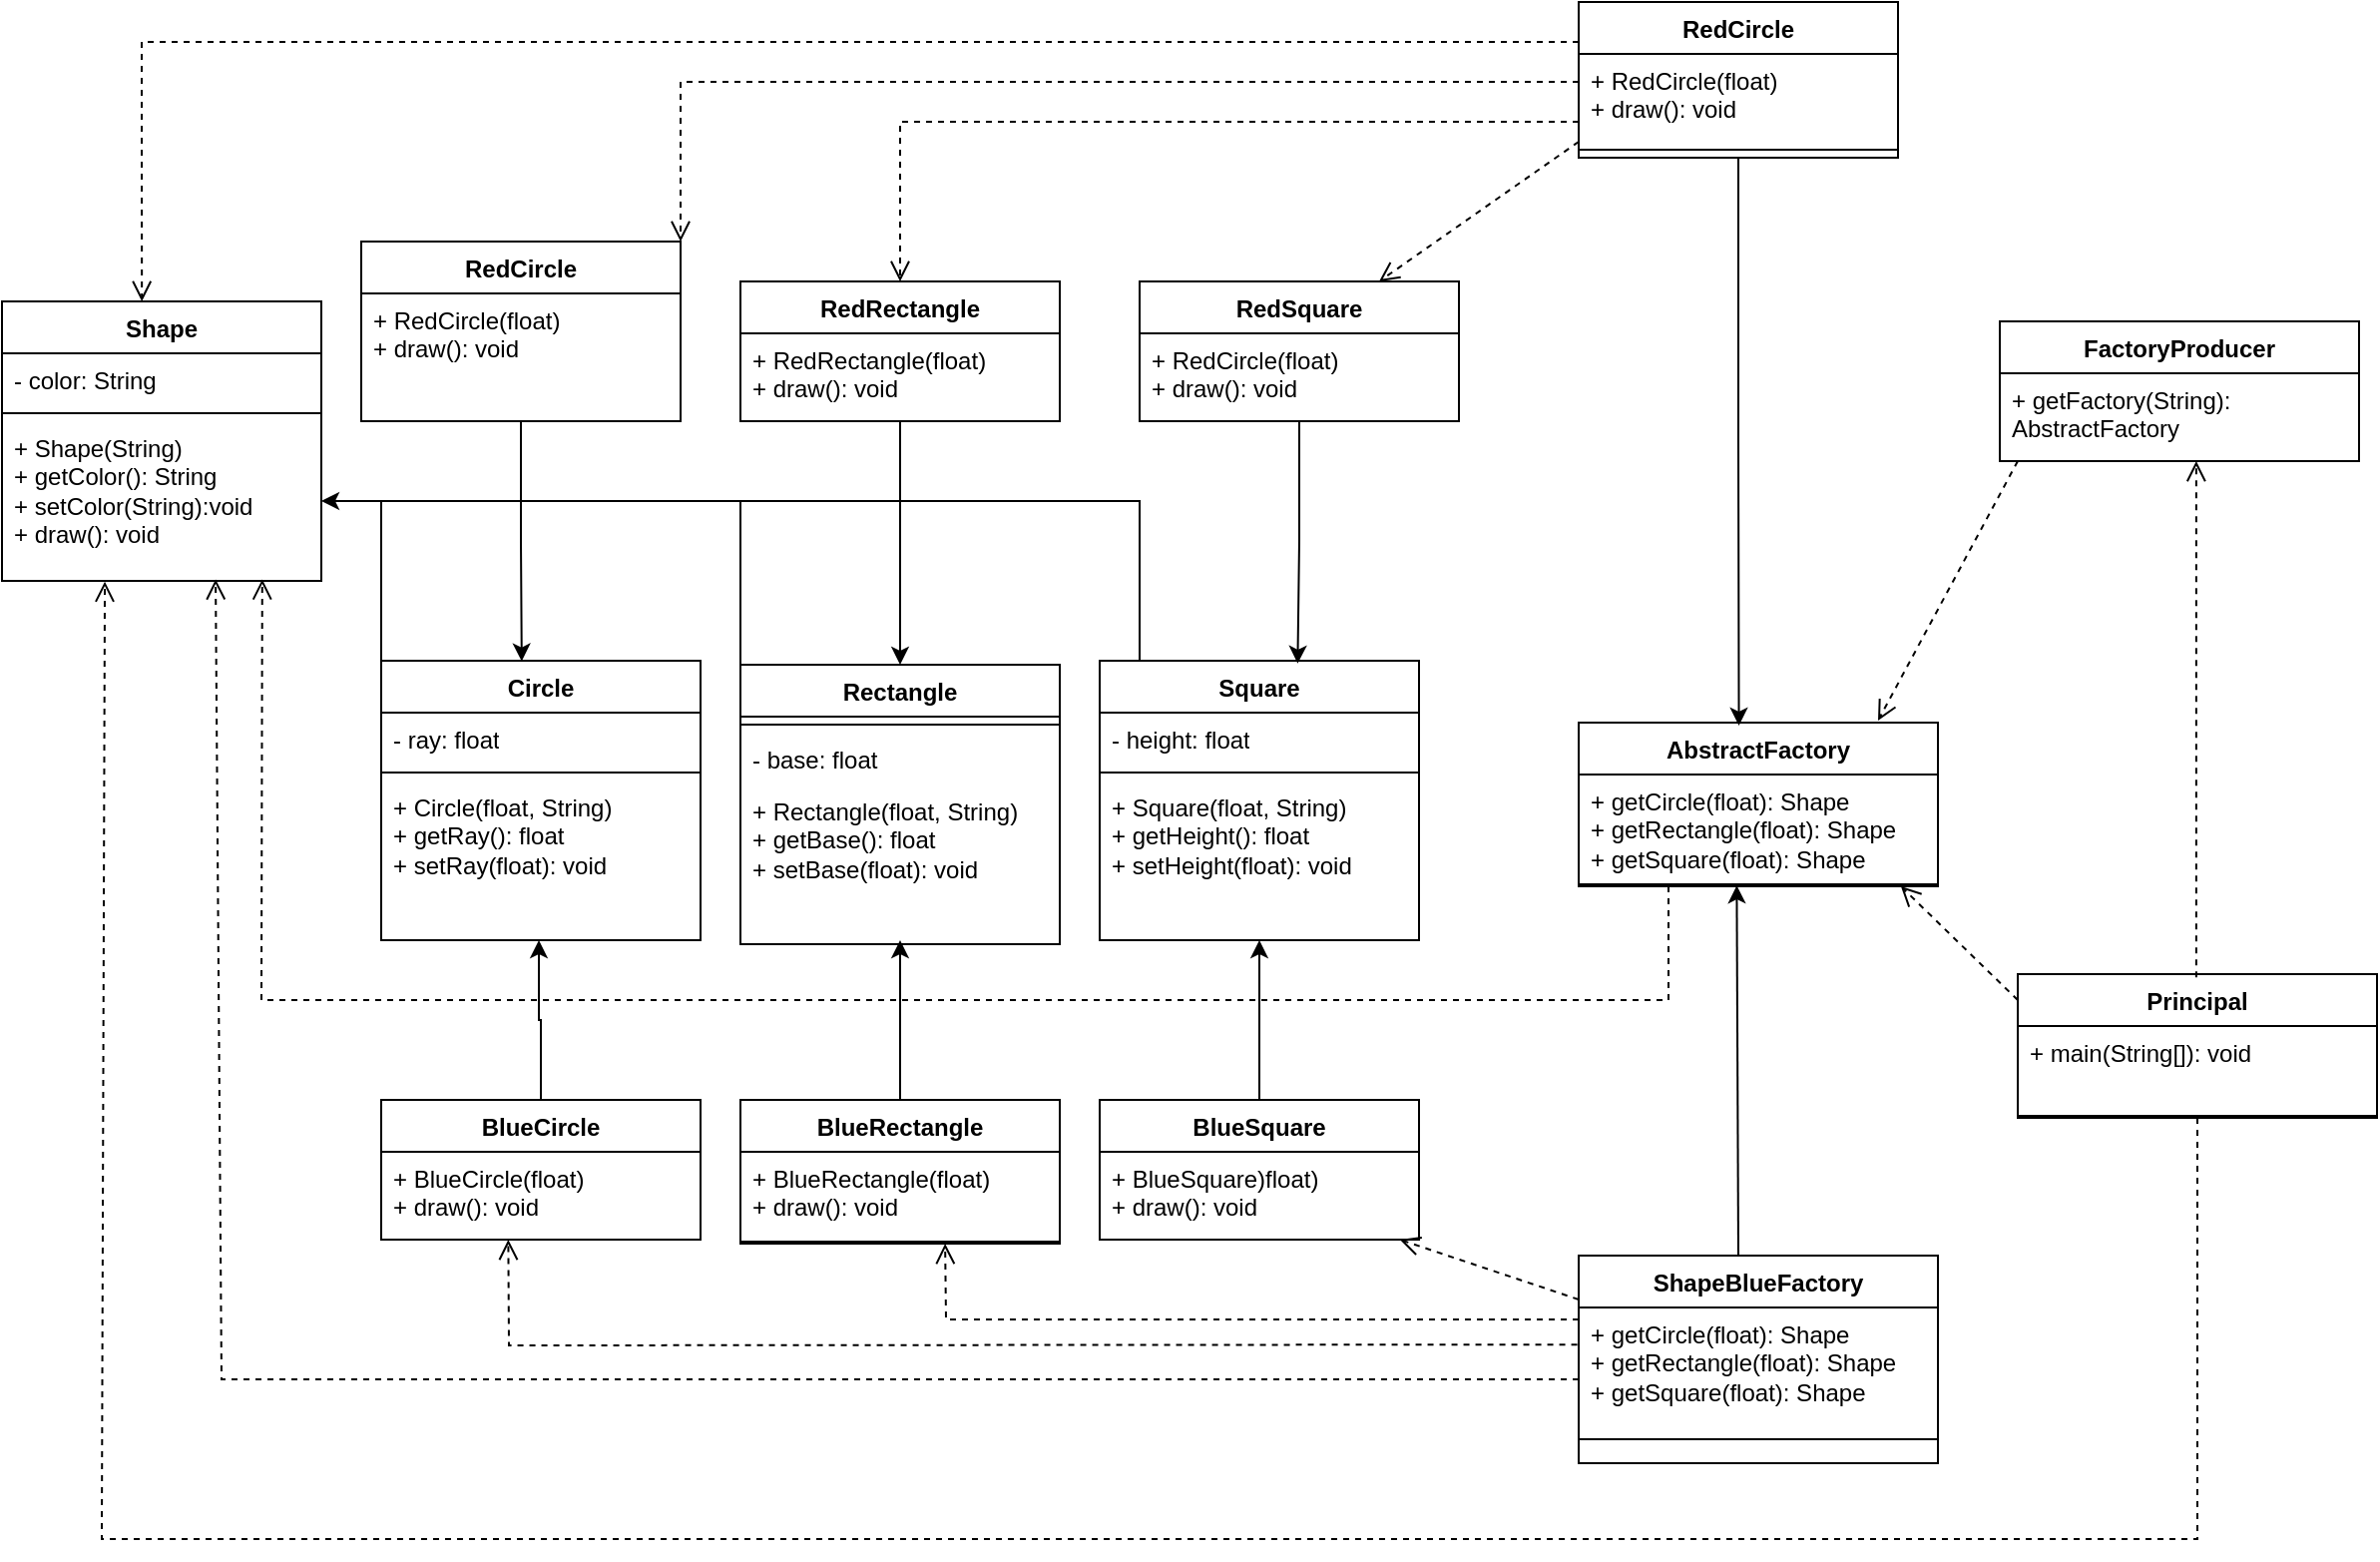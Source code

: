 <mxfile version="22.1.0" type="device">
  <diagram name="Página-1" id="DkVvcYBIbT2P-QnvVwDT">
    <mxGraphModel dx="1434" dy="759" grid="1" gridSize="10" guides="1" tooltips="1" connect="1" arrows="1" fold="1" page="1" pageScale="1" pageWidth="827" pageHeight="1169" math="0" shadow="0">
      <root>
        <mxCell id="0" />
        <mxCell id="1" parent="0" />
        <mxCell id="80fUx_5_ATNKXqXZNWFb-98" value="Shape" style="swimlane;fontStyle=1;align=center;verticalAlign=top;childLayout=stackLayout;horizontal=1;startSize=26;horizontalStack=0;resizeParent=1;resizeParentMax=0;resizeLast=0;collapsible=1;marginBottom=0;whiteSpace=wrap;html=1;" vertex="1" parent="1">
          <mxGeometry x="60" y="170" width="160" height="140" as="geometry" />
        </mxCell>
        <mxCell id="80fUx_5_ATNKXqXZNWFb-99" value="- color: String" style="text;strokeColor=none;fillColor=none;align=left;verticalAlign=top;spacingLeft=4;spacingRight=4;overflow=hidden;rotatable=0;points=[[0,0.5],[1,0.5]];portConstraint=eastwest;whiteSpace=wrap;html=1;" vertex="1" parent="80fUx_5_ATNKXqXZNWFb-98">
          <mxGeometry y="26" width="160" height="26" as="geometry" />
        </mxCell>
        <mxCell id="80fUx_5_ATNKXqXZNWFb-100" value="" style="line;strokeWidth=1;fillColor=none;align=left;verticalAlign=middle;spacingTop=-1;spacingLeft=3;spacingRight=3;rotatable=0;labelPosition=right;points=[];portConstraint=eastwest;strokeColor=inherit;" vertex="1" parent="80fUx_5_ATNKXqXZNWFb-98">
          <mxGeometry y="52" width="160" height="8" as="geometry" />
        </mxCell>
        <mxCell id="80fUx_5_ATNKXqXZNWFb-101" value="+ Shape(String)&lt;br&gt;+ getColor(): String&lt;br&gt;+ setColor(String):void&lt;br&gt;+ draw(): void" style="text;strokeColor=none;fillColor=none;align=left;verticalAlign=top;spacingLeft=4;spacingRight=4;overflow=hidden;rotatable=0;points=[[0,0.5],[1,0.5]];portConstraint=eastwest;whiteSpace=wrap;html=1;" vertex="1" parent="80fUx_5_ATNKXqXZNWFb-98">
          <mxGeometry y="60" width="160" height="80" as="geometry" />
        </mxCell>
        <mxCell id="80fUx_5_ATNKXqXZNWFb-102" value="Circle" style="swimlane;fontStyle=1;align=center;verticalAlign=top;childLayout=stackLayout;horizontal=1;startSize=26;horizontalStack=0;resizeParent=1;resizeParentMax=0;resizeLast=0;collapsible=1;marginBottom=0;whiteSpace=wrap;html=1;" vertex="1" parent="1">
          <mxGeometry x="250" y="350" width="160" height="140" as="geometry" />
        </mxCell>
        <mxCell id="80fUx_5_ATNKXqXZNWFb-103" value="- ray: float" style="text;strokeColor=none;fillColor=none;align=left;verticalAlign=top;spacingLeft=4;spacingRight=4;overflow=hidden;rotatable=0;points=[[0,0.5],[1,0.5]];portConstraint=eastwest;whiteSpace=wrap;html=1;" vertex="1" parent="80fUx_5_ATNKXqXZNWFb-102">
          <mxGeometry y="26" width="160" height="26" as="geometry" />
        </mxCell>
        <mxCell id="80fUx_5_ATNKXqXZNWFb-104" value="" style="line;strokeWidth=1;fillColor=none;align=left;verticalAlign=middle;spacingTop=-1;spacingLeft=3;spacingRight=3;rotatable=0;labelPosition=right;points=[];portConstraint=eastwest;strokeColor=inherit;" vertex="1" parent="80fUx_5_ATNKXqXZNWFb-102">
          <mxGeometry y="52" width="160" height="8" as="geometry" />
        </mxCell>
        <mxCell id="80fUx_5_ATNKXqXZNWFb-105" value="+ Circle(float, String)&lt;br&gt;+ getRay(): float&lt;br&gt;+ setRay(float): void" style="text;strokeColor=none;fillColor=none;align=left;verticalAlign=top;spacingLeft=4;spacingRight=4;overflow=hidden;rotatable=0;points=[[0,0.5],[1,0.5]];portConstraint=eastwest;whiteSpace=wrap;html=1;" vertex="1" parent="80fUx_5_ATNKXqXZNWFb-102">
          <mxGeometry y="60" width="160" height="80" as="geometry" />
        </mxCell>
        <mxCell id="80fUx_5_ATNKXqXZNWFb-106" value="Rectangle" style="swimlane;fontStyle=1;align=center;verticalAlign=top;childLayout=stackLayout;horizontal=1;startSize=26;horizontalStack=0;resizeParent=1;resizeParentMax=0;resizeLast=0;collapsible=1;marginBottom=0;whiteSpace=wrap;html=1;" vertex="1" parent="1">
          <mxGeometry x="430" y="352" width="160" height="140" as="geometry" />
        </mxCell>
        <mxCell id="80fUx_5_ATNKXqXZNWFb-108" value="" style="line;strokeWidth=1;fillColor=none;align=left;verticalAlign=middle;spacingTop=-1;spacingLeft=3;spacingRight=3;rotatable=0;labelPosition=right;points=[];portConstraint=eastwest;strokeColor=inherit;" vertex="1" parent="80fUx_5_ATNKXqXZNWFb-106">
          <mxGeometry y="26" width="160" height="8" as="geometry" />
        </mxCell>
        <mxCell id="80fUx_5_ATNKXqXZNWFb-107" value="- base: float" style="text;strokeColor=none;fillColor=none;align=left;verticalAlign=top;spacingLeft=4;spacingRight=4;overflow=hidden;rotatable=0;points=[[0,0.5],[1,0.5]];portConstraint=eastwest;whiteSpace=wrap;html=1;" vertex="1" parent="80fUx_5_ATNKXqXZNWFb-106">
          <mxGeometry y="34" width="160" height="26" as="geometry" />
        </mxCell>
        <mxCell id="80fUx_5_ATNKXqXZNWFb-109" value="+ Rectangle(float, String)&lt;br&gt;+ getBase(): float&lt;br&gt;+ setBase(float): void" style="text;strokeColor=none;fillColor=none;align=left;verticalAlign=top;spacingLeft=4;spacingRight=4;overflow=hidden;rotatable=0;points=[[0,0.5],[1,0.5]];portConstraint=eastwest;whiteSpace=wrap;html=1;" vertex="1" parent="80fUx_5_ATNKXqXZNWFb-106">
          <mxGeometry y="60" width="160" height="80" as="geometry" />
        </mxCell>
        <mxCell id="80fUx_5_ATNKXqXZNWFb-110" value="Square" style="swimlane;fontStyle=1;align=center;verticalAlign=top;childLayout=stackLayout;horizontal=1;startSize=26;horizontalStack=0;resizeParent=1;resizeParentMax=0;resizeLast=0;collapsible=1;marginBottom=0;whiteSpace=wrap;html=1;" vertex="1" parent="1">
          <mxGeometry x="610" y="350" width="160" height="140" as="geometry" />
        </mxCell>
        <mxCell id="80fUx_5_ATNKXqXZNWFb-111" value="- height: float" style="text;strokeColor=none;fillColor=none;align=left;verticalAlign=top;spacingLeft=4;spacingRight=4;overflow=hidden;rotatable=0;points=[[0,0.5],[1,0.5]];portConstraint=eastwest;whiteSpace=wrap;html=1;" vertex="1" parent="80fUx_5_ATNKXqXZNWFb-110">
          <mxGeometry y="26" width="160" height="26" as="geometry" />
        </mxCell>
        <mxCell id="80fUx_5_ATNKXqXZNWFb-112" value="" style="line;strokeWidth=1;fillColor=none;align=left;verticalAlign=middle;spacingTop=-1;spacingLeft=3;spacingRight=3;rotatable=0;labelPosition=right;points=[];portConstraint=eastwest;strokeColor=inherit;" vertex="1" parent="80fUx_5_ATNKXqXZNWFb-110">
          <mxGeometry y="52" width="160" height="8" as="geometry" />
        </mxCell>
        <mxCell id="80fUx_5_ATNKXqXZNWFb-113" value="+ Square(float, String)&lt;br&gt;+ getHeight(): float&lt;br&gt;+ setHeight(float): void" style="text;strokeColor=none;fillColor=none;align=left;verticalAlign=top;spacingLeft=4;spacingRight=4;overflow=hidden;rotatable=0;points=[[0,0.5],[1,0.5]];portConstraint=eastwest;whiteSpace=wrap;html=1;" vertex="1" parent="80fUx_5_ATNKXqXZNWFb-110">
          <mxGeometry y="60" width="160" height="80" as="geometry" />
        </mxCell>
        <mxCell id="80fUx_5_ATNKXqXZNWFb-123" value="RedCircle" style="swimlane;fontStyle=1;align=center;verticalAlign=top;childLayout=stackLayout;horizontal=1;startSize=26;horizontalStack=0;resizeParent=1;resizeParentMax=0;resizeLast=0;collapsible=1;marginBottom=0;whiteSpace=wrap;html=1;" vertex="1" parent="1">
          <mxGeometry x="240" y="140" width="160" height="90" as="geometry" />
        </mxCell>
        <mxCell id="80fUx_5_ATNKXqXZNWFb-124" value="+ RedCircle(float)&lt;br&gt;+ draw(): void" style="text;strokeColor=none;fillColor=none;align=left;verticalAlign=top;spacingLeft=4;spacingRight=4;overflow=hidden;rotatable=0;points=[[0,0.5],[1,0.5]];portConstraint=eastwest;whiteSpace=wrap;html=1;" vertex="1" parent="80fUx_5_ATNKXqXZNWFb-123">
          <mxGeometry y="26" width="160" height="64" as="geometry" />
        </mxCell>
        <mxCell id="80fUx_5_ATNKXqXZNWFb-125" value="" style="line;strokeWidth=1;fillColor=none;align=left;verticalAlign=middle;spacingTop=-1;spacingLeft=3;spacingRight=3;rotatable=0;labelPosition=right;points=[];portConstraint=eastwest;strokeColor=inherit;" vertex="1" parent="80fUx_5_ATNKXqXZNWFb-123">
          <mxGeometry y="90" width="160" as="geometry" />
        </mxCell>
        <mxCell id="80fUx_5_ATNKXqXZNWFb-178" style="edgeStyle=orthogonalEdgeStyle;rounded=0;orthogonalLoop=1;jettySize=auto;html=1;entryX=0.5;entryY=0;entryDx=0;entryDy=0;" edge="1" parent="1" source="80fUx_5_ATNKXqXZNWFb-127" target="80fUx_5_ATNKXqXZNWFb-106">
          <mxGeometry relative="1" as="geometry" />
        </mxCell>
        <mxCell id="80fUx_5_ATNKXqXZNWFb-127" value="RedRectangle" style="swimlane;fontStyle=1;align=center;verticalAlign=top;childLayout=stackLayout;horizontal=1;startSize=26;horizontalStack=0;resizeParent=1;resizeParentMax=0;resizeLast=0;collapsible=1;marginBottom=0;whiteSpace=wrap;html=1;" vertex="1" parent="1">
          <mxGeometry x="430" y="160" width="160" height="70" as="geometry" />
        </mxCell>
        <mxCell id="80fUx_5_ATNKXqXZNWFb-128" value="+ RedRectangle(float)&lt;br&gt;+ draw(): void" style="text;strokeColor=none;fillColor=none;align=left;verticalAlign=top;spacingLeft=4;spacingRight=4;overflow=hidden;rotatable=0;points=[[0,0.5],[1,0.5]];portConstraint=eastwest;whiteSpace=wrap;html=1;" vertex="1" parent="80fUx_5_ATNKXqXZNWFb-127">
          <mxGeometry y="26" width="160" height="44" as="geometry" />
        </mxCell>
        <mxCell id="80fUx_5_ATNKXqXZNWFb-129" value="" style="line;strokeWidth=1;fillColor=none;align=left;verticalAlign=middle;spacingTop=-1;spacingLeft=3;spacingRight=3;rotatable=0;labelPosition=right;points=[];portConstraint=eastwest;strokeColor=inherit;" vertex="1" parent="80fUx_5_ATNKXqXZNWFb-127">
          <mxGeometry y="70" width="160" as="geometry" />
        </mxCell>
        <mxCell id="80fUx_5_ATNKXqXZNWFb-130" value="RedSquare" style="swimlane;fontStyle=1;align=center;verticalAlign=top;childLayout=stackLayout;horizontal=1;startSize=26;horizontalStack=0;resizeParent=1;resizeParentMax=0;resizeLast=0;collapsible=1;marginBottom=0;whiteSpace=wrap;html=1;" vertex="1" parent="1">
          <mxGeometry x="630" y="160" width="160" height="70" as="geometry" />
        </mxCell>
        <mxCell id="80fUx_5_ATNKXqXZNWFb-131" value="+ RedCircle(float)&lt;br&gt;+ draw(): void" style="text;strokeColor=none;fillColor=none;align=left;verticalAlign=top;spacingLeft=4;spacingRight=4;overflow=hidden;rotatable=0;points=[[0,0.5],[1,0.5]];portConstraint=eastwest;whiteSpace=wrap;html=1;" vertex="1" parent="80fUx_5_ATNKXqXZNWFb-130">
          <mxGeometry y="26" width="160" height="44" as="geometry" />
        </mxCell>
        <mxCell id="80fUx_5_ATNKXqXZNWFb-132" value="" style="line;strokeWidth=1;fillColor=none;align=left;verticalAlign=middle;spacingTop=-1;spacingLeft=3;spacingRight=3;rotatable=0;labelPosition=right;points=[];portConstraint=eastwest;strokeColor=inherit;" vertex="1" parent="80fUx_5_ATNKXqXZNWFb-130">
          <mxGeometry y="70" width="160" as="geometry" />
        </mxCell>
        <mxCell id="80fUx_5_ATNKXqXZNWFb-133" value="BlueCircle" style="swimlane;fontStyle=1;align=center;verticalAlign=top;childLayout=stackLayout;horizontal=1;startSize=26;horizontalStack=0;resizeParent=1;resizeParentMax=0;resizeLast=0;collapsible=1;marginBottom=0;whiteSpace=wrap;html=1;" vertex="1" parent="1">
          <mxGeometry x="250" y="570" width="160" height="70" as="geometry" />
        </mxCell>
        <mxCell id="80fUx_5_ATNKXqXZNWFb-134" value="+ BlueCircle(float)&lt;br&gt;+ draw(): void" style="text;strokeColor=none;fillColor=none;align=left;verticalAlign=top;spacingLeft=4;spacingRight=4;overflow=hidden;rotatable=0;points=[[0,0.5],[1,0.5]];portConstraint=eastwest;whiteSpace=wrap;html=1;" vertex="1" parent="80fUx_5_ATNKXqXZNWFb-133">
          <mxGeometry y="26" width="160" height="44" as="geometry" />
        </mxCell>
        <mxCell id="80fUx_5_ATNKXqXZNWFb-135" value="" style="line;strokeWidth=1;fillColor=none;align=left;verticalAlign=middle;spacingTop=-1;spacingLeft=3;spacingRight=3;rotatable=0;labelPosition=right;points=[];portConstraint=eastwest;strokeColor=inherit;" vertex="1" parent="80fUx_5_ATNKXqXZNWFb-133">
          <mxGeometry y="70" width="160" as="geometry" />
        </mxCell>
        <mxCell id="80fUx_5_ATNKXqXZNWFb-136" value="BlueRectangle" style="swimlane;fontStyle=1;align=center;verticalAlign=top;childLayout=stackLayout;horizontal=1;startSize=26;horizontalStack=0;resizeParent=1;resizeParentMax=0;resizeLast=0;collapsible=1;marginBottom=0;whiteSpace=wrap;html=1;" vertex="1" parent="1">
          <mxGeometry x="430" y="570" width="160" height="72" as="geometry" />
        </mxCell>
        <mxCell id="80fUx_5_ATNKXqXZNWFb-137" value="+ BlueRectangle(float)&lt;br&gt;+ draw(): void" style="text;strokeColor=none;fillColor=none;align=left;verticalAlign=top;spacingLeft=4;spacingRight=4;overflow=hidden;rotatable=0;points=[[0,0.5],[1,0.5]];portConstraint=eastwest;whiteSpace=wrap;html=1;" vertex="1" parent="80fUx_5_ATNKXqXZNWFb-136">
          <mxGeometry y="26" width="160" height="44" as="geometry" />
        </mxCell>
        <mxCell id="80fUx_5_ATNKXqXZNWFb-138" value="" style="line;strokeWidth=1;fillColor=none;align=left;verticalAlign=middle;spacingTop=-1;spacingLeft=3;spacingRight=3;rotatable=0;labelPosition=right;points=[];portConstraint=eastwest;strokeColor=inherit;" vertex="1" parent="80fUx_5_ATNKXqXZNWFb-136">
          <mxGeometry y="70" width="160" height="2" as="geometry" />
        </mxCell>
        <mxCell id="80fUx_5_ATNKXqXZNWFb-139" value="BlueSquare" style="swimlane;fontStyle=1;align=center;verticalAlign=top;childLayout=stackLayout;horizontal=1;startSize=26;horizontalStack=0;resizeParent=1;resizeParentMax=0;resizeLast=0;collapsible=1;marginBottom=0;whiteSpace=wrap;html=1;" vertex="1" parent="1">
          <mxGeometry x="610" y="570" width="160" height="70" as="geometry" />
        </mxCell>
        <mxCell id="80fUx_5_ATNKXqXZNWFb-140" value="+ BlueSquare)float)&lt;br&gt;+ draw(): void" style="text;strokeColor=none;fillColor=none;align=left;verticalAlign=top;spacingLeft=4;spacingRight=4;overflow=hidden;rotatable=0;points=[[0,0.5],[1,0.5]];portConstraint=eastwest;whiteSpace=wrap;html=1;" vertex="1" parent="80fUx_5_ATNKXqXZNWFb-139">
          <mxGeometry y="26" width="160" height="44" as="geometry" />
        </mxCell>
        <mxCell id="80fUx_5_ATNKXqXZNWFb-141" value="" style="line;strokeWidth=1;fillColor=none;align=left;verticalAlign=middle;spacingTop=-1;spacingLeft=3;spacingRight=3;rotatable=0;labelPosition=right;points=[];portConstraint=eastwest;strokeColor=inherit;" vertex="1" parent="80fUx_5_ATNKXqXZNWFb-139">
          <mxGeometry y="70" width="160" as="geometry" />
        </mxCell>
        <mxCell id="80fUx_5_ATNKXqXZNWFb-142" value="ShapeBlueFactory" style="swimlane;fontStyle=1;align=center;verticalAlign=top;childLayout=stackLayout;horizontal=1;startSize=26;horizontalStack=0;resizeParent=1;resizeParentMax=0;resizeLast=0;collapsible=1;marginBottom=0;whiteSpace=wrap;html=1;" vertex="1" parent="1">
          <mxGeometry x="850" y="648" width="180" height="104" as="geometry" />
        </mxCell>
        <mxCell id="80fUx_5_ATNKXqXZNWFb-143" value="+ getCircle(float): Shape&lt;br&gt;+ getRectangle(float): Shape&lt;br&gt;+ getSquare(float): Shape" style="text;strokeColor=none;fillColor=none;align=left;verticalAlign=top;spacingLeft=4;spacingRight=4;overflow=hidden;rotatable=0;points=[[0,0.5],[1,0.5]];portConstraint=eastwest;whiteSpace=wrap;html=1;" vertex="1" parent="80fUx_5_ATNKXqXZNWFb-142">
          <mxGeometry y="26" width="180" height="54" as="geometry" />
        </mxCell>
        <mxCell id="80fUx_5_ATNKXqXZNWFb-144" value="" style="line;strokeWidth=1;fillColor=none;align=left;verticalAlign=middle;spacingTop=-1;spacingLeft=3;spacingRight=3;rotatable=0;labelPosition=right;points=[];portConstraint=eastwest;strokeColor=inherit;" vertex="1" parent="80fUx_5_ATNKXqXZNWFb-142">
          <mxGeometry y="80" width="180" height="24" as="geometry" />
        </mxCell>
        <mxCell id="80fUx_5_ATNKXqXZNWFb-145" value="RedCircle" style="swimlane;fontStyle=1;align=center;verticalAlign=top;childLayout=stackLayout;horizontal=1;startSize=26;horizontalStack=0;resizeParent=1;resizeParentMax=0;resizeLast=0;collapsible=1;marginBottom=0;whiteSpace=wrap;html=1;" vertex="1" parent="1">
          <mxGeometry x="850" y="20" width="160" height="78" as="geometry" />
        </mxCell>
        <mxCell id="80fUx_5_ATNKXqXZNWFb-146" value="+ RedCircle(float)&lt;br&gt;+ draw(): void" style="text;strokeColor=none;fillColor=none;align=left;verticalAlign=top;spacingLeft=4;spacingRight=4;overflow=hidden;rotatable=0;points=[[0,0.5],[1,0.5]];portConstraint=eastwest;whiteSpace=wrap;html=1;" vertex="1" parent="80fUx_5_ATNKXqXZNWFb-145">
          <mxGeometry y="26" width="160" height="44" as="geometry" />
        </mxCell>
        <mxCell id="80fUx_5_ATNKXqXZNWFb-147" value="" style="line;strokeWidth=1;fillColor=none;align=left;verticalAlign=middle;spacingTop=-1;spacingLeft=3;spacingRight=3;rotatable=0;labelPosition=right;points=[];portConstraint=eastwest;strokeColor=inherit;" vertex="1" parent="80fUx_5_ATNKXqXZNWFb-145">
          <mxGeometry y="70" width="160" height="8" as="geometry" />
        </mxCell>
        <mxCell id="80fUx_5_ATNKXqXZNWFb-148" value="AbstractFactory" style="swimlane;fontStyle=1;align=center;verticalAlign=top;childLayout=stackLayout;horizontal=1;startSize=26;horizontalStack=0;resizeParent=1;resizeParentMax=0;resizeLast=0;collapsible=1;marginBottom=0;whiteSpace=wrap;html=1;" vertex="1" parent="1">
          <mxGeometry x="850" y="381" width="180" height="82" as="geometry" />
        </mxCell>
        <mxCell id="80fUx_5_ATNKXqXZNWFb-149" value="+ getCircle(float): Shape&lt;br&gt;+ getRectangle(float): Shape&lt;br&gt;+ getSquare(float): Shape" style="text;strokeColor=none;fillColor=none;align=left;verticalAlign=top;spacingLeft=4;spacingRight=4;overflow=hidden;rotatable=0;points=[[0,0.5],[1,0.5]];portConstraint=eastwest;whiteSpace=wrap;html=1;" vertex="1" parent="80fUx_5_ATNKXqXZNWFb-148">
          <mxGeometry y="26" width="180" height="54" as="geometry" />
        </mxCell>
        <mxCell id="80fUx_5_ATNKXqXZNWFb-150" value="" style="line;strokeWidth=1;fillColor=none;align=left;verticalAlign=middle;spacingTop=-1;spacingLeft=3;spacingRight=3;rotatable=0;labelPosition=right;points=[];portConstraint=eastwest;strokeColor=inherit;" vertex="1" parent="80fUx_5_ATNKXqXZNWFb-148">
          <mxGeometry y="80" width="180" height="2" as="geometry" />
        </mxCell>
        <mxCell id="80fUx_5_ATNKXqXZNWFb-151" value="FactoryProducer" style="swimlane;fontStyle=1;align=center;verticalAlign=top;childLayout=stackLayout;horizontal=1;startSize=26;horizontalStack=0;resizeParent=1;resizeParentMax=0;resizeLast=0;collapsible=1;marginBottom=0;whiteSpace=wrap;html=1;" vertex="1" parent="1">
          <mxGeometry x="1061" y="180" width="180" height="70" as="geometry" />
        </mxCell>
        <mxCell id="80fUx_5_ATNKXqXZNWFb-152" value="+ getFactory(String): AbstractFactory" style="text;strokeColor=none;fillColor=none;align=left;verticalAlign=top;spacingLeft=4;spacingRight=4;overflow=hidden;rotatable=0;points=[[0,0.5],[1,0.5]];portConstraint=eastwest;whiteSpace=wrap;html=1;" vertex="1" parent="80fUx_5_ATNKXqXZNWFb-151">
          <mxGeometry y="26" width="180" height="44" as="geometry" />
        </mxCell>
        <mxCell id="80fUx_5_ATNKXqXZNWFb-153" value="" style="line;strokeWidth=1;fillColor=none;align=left;verticalAlign=middle;spacingTop=-1;spacingLeft=3;spacingRight=3;rotatable=0;labelPosition=right;points=[];portConstraint=eastwest;strokeColor=inherit;" vertex="1" parent="80fUx_5_ATNKXqXZNWFb-151">
          <mxGeometry y="70" width="180" as="geometry" />
        </mxCell>
        <mxCell id="80fUx_5_ATNKXqXZNWFb-183" value="&lt;br&gt;" style="html=1;verticalAlign=bottom;endArrow=open;dashed=1;endSize=8;curved=0;rounded=0;" edge="1" parent="80fUx_5_ATNKXqXZNWFb-151">
          <mxGeometry relative="1" as="geometry">
            <mxPoint x="9" y="70" as="sourcePoint" />
            <mxPoint x="-61" y="200" as="targetPoint" />
          </mxGeometry>
        </mxCell>
        <mxCell id="80fUx_5_ATNKXqXZNWFb-155" value="Principal" style="swimlane;fontStyle=1;align=center;verticalAlign=top;childLayout=stackLayout;horizontal=1;startSize=26;horizontalStack=0;resizeParent=1;resizeParentMax=0;resizeLast=0;collapsible=1;marginBottom=0;whiteSpace=wrap;html=1;" vertex="1" parent="1">
          <mxGeometry x="1070" y="507" width="180" height="72" as="geometry" />
        </mxCell>
        <mxCell id="80fUx_5_ATNKXqXZNWFb-156" value="+ main(String[]): void" style="text;strokeColor=none;fillColor=none;align=left;verticalAlign=top;spacingLeft=4;spacingRight=4;overflow=hidden;rotatable=0;points=[[0,0.5],[1,0.5]];portConstraint=eastwest;whiteSpace=wrap;html=1;" vertex="1" parent="80fUx_5_ATNKXqXZNWFb-155">
          <mxGeometry y="26" width="180" height="44" as="geometry" />
        </mxCell>
        <mxCell id="80fUx_5_ATNKXqXZNWFb-157" value="" style="line;strokeWidth=1;fillColor=none;align=left;verticalAlign=middle;spacingTop=-1;spacingLeft=3;spacingRight=3;rotatable=0;labelPosition=right;points=[];portConstraint=eastwest;strokeColor=inherit;" vertex="1" parent="80fUx_5_ATNKXqXZNWFb-155">
          <mxGeometry y="70" width="180" height="2" as="geometry" />
        </mxCell>
        <mxCell id="80fUx_5_ATNKXqXZNWFb-158" value="" style="html=1;verticalAlign=bottom;endArrow=open;dashed=1;endSize=8;curved=0;rounded=0;entryX=0.669;entryY=0.99;entryDx=0;entryDy=0;entryPerimeter=0;" edge="1" parent="1" target="80fUx_5_ATNKXqXZNWFb-101">
          <mxGeometry relative="1" as="geometry">
            <mxPoint x="850" y="710" as="sourcePoint" />
            <mxPoint x="200" y="710" as="targetPoint" />
            <Array as="points">
              <mxPoint x="170" y="710" />
            </Array>
          </mxGeometry>
        </mxCell>
        <mxCell id="80fUx_5_ATNKXqXZNWFb-164" value="&lt;br&gt;" style="html=1;verticalAlign=bottom;endArrow=open;dashed=1;endSize=8;curved=0;rounded=0;exitX=0.5;exitY=1;exitDx=0;exitDy=0;entryX=0.322;entryY=1.004;entryDx=0;entryDy=0;entryPerimeter=0;" edge="1" parent="1" source="80fUx_5_ATNKXqXZNWFb-155" target="80fUx_5_ATNKXqXZNWFb-101">
          <mxGeometry relative="1" as="geometry">
            <mxPoint x="1200" y="680" as="sourcePoint" />
            <mxPoint x="1160" y="680" as="targetPoint" />
            <Array as="points">
              <mxPoint x="1160" y="790" />
              <mxPoint x="110" y="790" />
            </Array>
          </mxGeometry>
        </mxCell>
        <mxCell id="80fUx_5_ATNKXqXZNWFb-166" value="&lt;br&gt;" style="html=1;verticalAlign=bottom;endArrow=open;dashed=1;endSize=8;curved=0;rounded=0;entryX=0.641;entryY=1.014;entryDx=0;entryDy=0;entryPerimeter=0;" edge="1" parent="1" target="80fUx_5_ATNKXqXZNWFb-138">
          <mxGeometry relative="1" as="geometry">
            <mxPoint x="850" y="680" as="sourcePoint" />
            <mxPoint x="770" y="680" as="targetPoint" />
            <Array as="points">
              <mxPoint x="533" y="680" />
            </Array>
          </mxGeometry>
        </mxCell>
        <mxCell id="80fUx_5_ATNKXqXZNWFb-167" value="&lt;br&gt;" style="html=1;verticalAlign=bottom;endArrow=open;dashed=1;endSize=8;curved=0;rounded=0;entryX=0.398;entryY=0.875;entryDx=0;entryDy=0;entryPerimeter=0;exitX=-0.004;exitY=0.344;exitDx=0;exitDy=0;exitPerimeter=0;" edge="1" parent="1" source="80fUx_5_ATNKXqXZNWFb-143" target="80fUx_5_ATNKXqXZNWFb-135">
          <mxGeometry x="-0.001" relative="1" as="geometry">
            <mxPoint x="850" y="730" as="sourcePoint" />
            <mxPoint x="770" y="730" as="targetPoint" />
            <Array as="points">
              <mxPoint x="314" y="693" />
            </Array>
            <mxPoint as="offset" />
          </mxGeometry>
        </mxCell>
        <mxCell id="80fUx_5_ATNKXqXZNWFb-168" value="&lt;br&gt;" style="html=1;verticalAlign=bottom;endArrow=open;dashed=1;endSize=8;curved=0;rounded=0;entryX=0.94;entryY=1.014;entryDx=0;entryDy=0;entryPerimeter=0;" edge="1" parent="1" target="80fUx_5_ATNKXqXZNWFb-141">
          <mxGeometry relative="1" as="geometry">
            <mxPoint x="850" y="670" as="sourcePoint" />
            <mxPoint x="770" y="670" as="targetPoint" />
          </mxGeometry>
        </mxCell>
        <mxCell id="80fUx_5_ATNKXqXZNWFb-169" value="" style="endArrow=classic;html=1;rounded=0;entryX=0.44;entryY=1.029;entryDx=0;entryDy=0;entryPerimeter=0;" edge="1" parent="1" target="80fUx_5_ATNKXqXZNWFb-149">
          <mxGeometry width="50" height="50" relative="1" as="geometry">
            <mxPoint x="930" y="648" as="sourcePoint" />
            <mxPoint x="930" y="470" as="targetPoint" />
          </mxGeometry>
        </mxCell>
        <mxCell id="80fUx_5_ATNKXqXZNWFb-173" style="edgeStyle=orthogonalEdgeStyle;rounded=0;orthogonalLoop=1;jettySize=auto;html=1;entryX=0.5;entryY=1;entryDx=0;entryDy=0;entryPerimeter=0;" edge="1" parent="1" source="80fUx_5_ATNKXqXZNWFb-139" target="80fUx_5_ATNKXqXZNWFb-113">
          <mxGeometry relative="1" as="geometry" />
        </mxCell>
        <mxCell id="80fUx_5_ATNKXqXZNWFb-174" style="edgeStyle=orthogonalEdgeStyle;rounded=0;orthogonalLoop=1;jettySize=auto;html=1;" edge="1" parent="1" source="80fUx_5_ATNKXqXZNWFb-136">
          <mxGeometry relative="1" as="geometry">
            <mxPoint x="510" y="490" as="targetPoint" />
            <Array as="points">
              <mxPoint x="510" y="520" />
              <mxPoint x="510" y="520" />
            </Array>
          </mxGeometry>
        </mxCell>
        <mxCell id="80fUx_5_ATNKXqXZNWFb-175" style="edgeStyle=orthogonalEdgeStyle;rounded=0;orthogonalLoop=1;jettySize=auto;html=1;" edge="1" parent="1" source="80fUx_5_ATNKXqXZNWFb-133">
          <mxGeometry relative="1" as="geometry">
            <mxPoint x="329" y="490" as="targetPoint" />
            <Array as="points">
              <mxPoint x="330" y="530" />
              <mxPoint x="329" y="494" />
            </Array>
          </mxGeometry>
        </mxCell>
        <mxCell id="80fUx_5_ATNKXqXZNWFb-177" style="edgeStyle=orthogonalEdgeStyle;rounded=0;orthogonalLoop=1;jettySize=auto;html=1;entryX=0.44;entryY=0.002;entryDx=0;entryDy=0;entryPerimeter=0;" edge="1" parent="1" source="80fUx_5_ATNKXqXZNWFb-123" target="80fUx_5_ATNKXqXZNWFb-102">
          <mxGeometry relative="1" as="geometry" />
        </mxCell>
        <mxCell id="80fUx_5_ATNKXqXZNWFb-179" style="edgeStyle=orthogonalEdgeStyle;rounded=0;orthogonalLoop=1;jettySize=auto;html=1;exitX=0.5;exitY=1;exitDx=0;exitDy=0;entryX=0.62;entryY=0.01;entryDx=0;entryDy=0;entryPerimeter=0;" edge="1" parent="1" source="80fUx_5_ATNKXqXZNWFb-130" target="80fUx_5_ATNKXqXZNWFb-110">
          <mxGeometry relative="1" as="geometry" />
        </mxCell>
        <mxCell id="80fUx_5_ATNKXqXZNWFb-180" style="edgeStyle=orthogonalEdgeStyle;rounded=0;orthogonalLoop=1;jettySize=auto;html=1;entryX=0.446;entryY=0.018;entryDx=0;entryDy=0;entryPerimeter=0;" edge="1" parent="1" source="80fUx_5_ATNKXqXZNWFb-145" target="80fUx_5_ATNKXqXZNWFb-148">
          <mxGeometry relative="1" as="geometry" />
        </mxCell>
        <mxCell id="80fUx_5_ATNKXqXZNWFb-181" value="&lt;br&gt;" style="html=1;verticalAlign=bottom;endArrow=open;dashed=1;endSize=8;curved=0;rounded=0;entryX=0.897;entryY=1.028;entryDx=0;entryDy=0;entryPerimeter=0;" edge="1" parent="1" target="80fUx_5_ATNKXqXZNWFb-150">
          <mxGeometry relative="1" as="geometry">
            <mxPoint x="1070" y="520" as="sourcePoint" />
            <mxPoint x="990" y="520" as="targetPoint" />
          </mxGeometry>
        </mxCell>
        <mxCell id="80fUx_5_ATNKXqXZNWFb-182" value="&lt;br&gt;" style="html=1;verticalAlign=bottom;endArrow=open;dashed=1;endSize=8;curved=0;rounded=0;exitX=0.25;exitY=1;exitDx=0;exitDy=0;entryX=0.815;entryY=0.99;entryDx=0;entryDy=0;entryPerimeter=0;" edge="1" parent="1" source="80fUx_5_ATNKXqXZNWFb-148" target="80fUx_5_ATNKXqXZNWFb-101">
          <mxGeometry x="0.001" relative="1" as="geometry">
            <mxPoint x="910" y="513" as="sourcePoint" />
            <mxPoint x="830" y="513" as="targetPoint" />
            <Array as="points">
              <mxPoint x="895" y="520" />
              <mxPoint x="190" y="520" />
            </Array>
            <mxPoint as="offset" />
          </mxGeometry>
        </mxCell>
        <mxCell id="80fUx_5_ATNKXqXZNWFb-184" value="&lt;br&gt;" style="html=1;verticalAlign=bottom;endArrow=open;dashed=1;endSize=8;curved=0;rounded=0;entryX=0.438;entryY=0;entryDx=0;entryDy=0;entryPerimeter=0;" edge="1" parent="1" target="80fUx_5_ATNKXqXZNWFb-98">
          <mxGeometry relative="1" as="geometry">
            <mxPoint x="850" y="40" as="sourcePoint" />
            <mxPoint x="770" y="40" as="targetPoint" />
            <Array as="points">
              <mxPoint x="130" y="40" />
            </Array>
          </mxGeometry>
        </mxCell>
        <mxCell id="80fUx_5_ATNKXqXZNWFb-185" value="" style="html=1;verticalAlign=bottom;endArrow=open;dashed=1;endSize=8;curved=0;rounded=0;entryX=1;entryY=0;entryDx=0;entryDy=0;" edge="1" parent="1" target="80fUx_5_ATNKXqXZNWFb-123">
          <mxGeometry relative="1" as="geometry">
            <mxPoint x="850" y="60" as="sourcePoint" />
            <mxPoint x="770" y="60" as="targetPoint" />
            <Array as="points">
              <mxPoint x="400" y="60" />
            </Array>
          </mxGeometry>
        </mxCell>
        <mxCell id="80fUx_5_ATNKXqXZNWFb-186" value="" style="html=1;verticalAlign=bottom;endArrow=open;dashed=1;endSize=8;curved=0;rounded=0;entryX=0.5;entryY=0;entryDx=0;entryDy=0;" edge="1" parent="1" target="80fUx_5_ATNKXqXZNWFb-127">
          <mxGeometry relative="1" as="geometry">
            <mxPoint x="850" y="80" as="sourcePoint" />
            <mxPoint x="770" y="80" as="targetPoint" />
            <Array as="points">
              <mxPoint x="510" y="80" />
            </Array>
          </mxGeometry>
        </mxCell>
        <mxCell id="80fUx_5_ATNKXqXZNWFb-187" value="&lt;br&gt;" style="html=1;verticalAlign=bottom;endArrow=open;dashed=1;endSize=8;curved=0;rounded=0;entryX=0.75;entryY=0;entryDx=0;entryDy=0;" edge="1" parent="1" target="80fUx_5_ATNKXqXZNWFb-130">
          <mxGeometry x="0.001" relative="1" as="geometry">
            <mxPoint x="850" y="90" as="sourcePoint" />
            <mxPoint x="770" y="90" as="targetPoint" />
            <mxPoint as="offset" />
          </mxGeometry>
        </mxCell>
        <mxCell id="80fUx_5_ATNKXqXZNWFb-188" value="&lt;br&gt;" style="html=1;verticalAlign=bottom;endArrow=open;dashed=1;endSize=8;curved=0;rounded=0;entryX=0.644;entryY=1.033;entryDx=0;entryDy=0;entryPerimeter=0;exitX=0.594;exitY=0.042;exitDx=0;exitDy=0;exitPerimeter=0;" edge="1" parent="1">
          <mxGeometry relative="1" as="geometry">
            <mxPoint x="1159.44" y="508.574" as="sourcePoint" />
            <mxPoint x="1159.44" y="250.002" as="targetPoint" />
          </mxGeometry>
        </mxCell>
        <mxCell id="80fUx_5_ATNKXqXZNWFb-189" value="" style="endArrow=classic;html=1;rounded=0;entryX=1;entryY=0.5;entryDx=0;entryDy=0;" edge="1" parent="1" target="80fUx_5_ATNKXqXZNWFb-101">
          <mxGeometry width="50" height="50" relative="1" as="geometry">
            <mxPoint x="630" y="350" as="sourcePoint" />
            <mxPoint x="680" y="300" as="targetPoint" />
            <Array as="points">
              <mxPoint x="630" y="270" />
            </Array>
          </mxGeometry>
        </mxCell>
        <mxCell id="80fUx_5_ATNKXqXZNWFb-190" value="" style="endArrow=none;html=1;rounded=0;" edge="1" parent="1">
          <mxGeometry width="50" height="50" relative="1" as="geometry">
            <mxPoint x="250" y="350" as="sourcePoint" />
            <mxPoint x="250" y="270" as="targetPoint" />
          </mxGeometry>
        </mxCell>
        <mxCell id="80fUx_5_ATNKXqXZNWFb-191" value="" style="endArrow=none;html=1;rounded=0;exitX=0;exitY=0;exitDx=0;exitDy=0;" edge="1" parent="1" source="80fUx_5_ATNKXqXZNWFb-106">
          <mxGeometry width="50" height="50" relative="1" as="geometry">
            <mxPoint x="430" y="350" as="sourcePoint" />
            <mxPoint x="430" y="270" as="targetPoint" />
          </mxGeometry>
        </mxCell>
      </root>
    </mxGraphModel>
  </diagram>
</mxfile>
